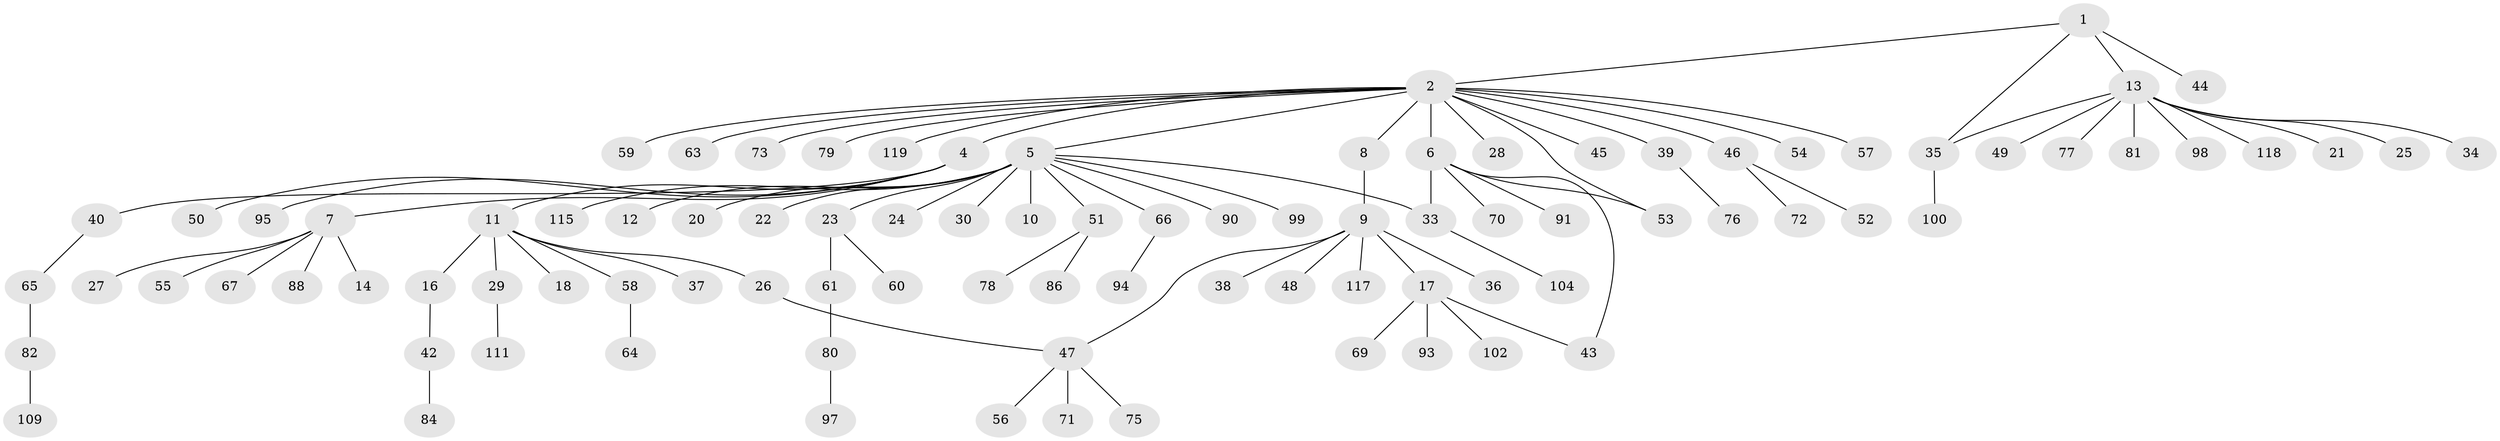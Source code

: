 // Generated by graph-tools (version 1.1) at 2025/23/03/03/25 07:23:55]
// undirected, 93 vertices, 97 edges
graph export_dot {
graph [start="1"]
  node [color=gray90,style=filled];
  1 [super="+103"];
  2 [super="+3"];
  4 [super="+106"];
  5 [super="+110"];
  6 [super="+85"];
  7 [super="+89"];
  8 [super="+31"];
  9 [super="+15"];
  10 [super="+112"];
  11 [super="+92"];
  12;
  13 [super="+83"];
  14;
  16;
  17 [super="+19"];
  18;
  20 [super="+32"];
  21;
  22;
  23 [super="+41"];
  24;
  25;
  26;
  27;
  28 [super="+114"];
  29;
  30;
  33 [super="+87"];
  34;
  35 [super="+62"];
  36;
  37;
  38;
  39;
  40;
  42;
  43;
  44;
  45;
  46;
  47 [super="+74"];
  48;
  49;
  50;
  51 [super="+68"];
  52;
  53 [super="+116"];
  54;
  55;
  56;
  57;
  58;
  59;
  60;
  61;
  63;
  64;
  65;
  66 [super="+113"];
  67 [super="+96"];
  69 [super="+101"];
  70;
  71;
  72;
  73;
  75;
  76;
  77;
  78 [super="+108"];
  79;
  80;
  81;
  82 [super="+107"];
  84;
  86;
  88;
  90;
  91;
  93;
  94;
  95 [super="+105"];
  97;
  98;
  99;
  100;
  102;
  104;
  109;
  111;
  115;
  117;
  118;
  119;
  1 -- 2;
  1 -- 13;
  1 -- 44;
  1 -- 35;
  2 -- 4;
  2 -- 8;
  2 -- 28;
  2 -- 45;
  2 -- 53;
  2 -- 54;
  2 -- 57;
  2 -- 63;
  2 -- 73;
  2 -- 5;
  2 -- 6;
  2 -- 39;
  2 -- 46;
  2 -- 79;
  2 -- 119;
  2 -- 59;
  4 -- 7;
  4 -- 11;
  4 -- 40;
  4 -- 50;
  4 -- 95;
  5 -- 10;
  5 -- 12;
  5 -- 20;
  5 -- 22;
  5 -- 23;
  5 -- 24;
  5 -- 30;
  5 -- 33;
  5 -- 51;
  5 -- 66;
  5 -- 90;
  5 -- 99;
  5 -- 115;
  6 -- 43;
  6 -- 53;
  6 -- 70;
  6 -- 33;
  6 -- 91;
  7 -- 14;
  7 -- 27;
  7 -- 55;
  7 -- 67;
  7 -- 88;
  8 -- 9;
  9 -- 17;
  9 -- 36;
  9 -- 38;
  9 -- 47;
  9 -- 48;
  9 -- 117;
  11 -- 16;
  11 -- 18;
  11 -- 26;
  11 -- 29;
  11 -- 37;
  11 -- 58;
  13 -- 21;
  13 -- 25;
  13 -- 34;
  13 -- 35;
  13 -- 49;
  13 -- 77;
  13 -- 81;
  13 -- 98;
  13 -- 118;
  16 -- 42;
  17 -- 93;
  17 -- 43;
  17 -- 69;
  17 -- 102;
  23 -- 60;
  23 -- 61;
  26 -- 47;
  29 -- 111;
  33 -- 104;
  35 -- 100;
  39 -- 76;
  40 -- 65;
  42 -- 84;
  46 -- 52;
  46 -- 72;
  47 -- 56;
  47 -- 71;
  47 -- 75;
  51 -- 78;
  51 -- 86;
  58 -- 64;
  61 -- 80;
  65 -- 82;
  66 -- 94;
  80 -- 97;
  82 -- 109;
}
